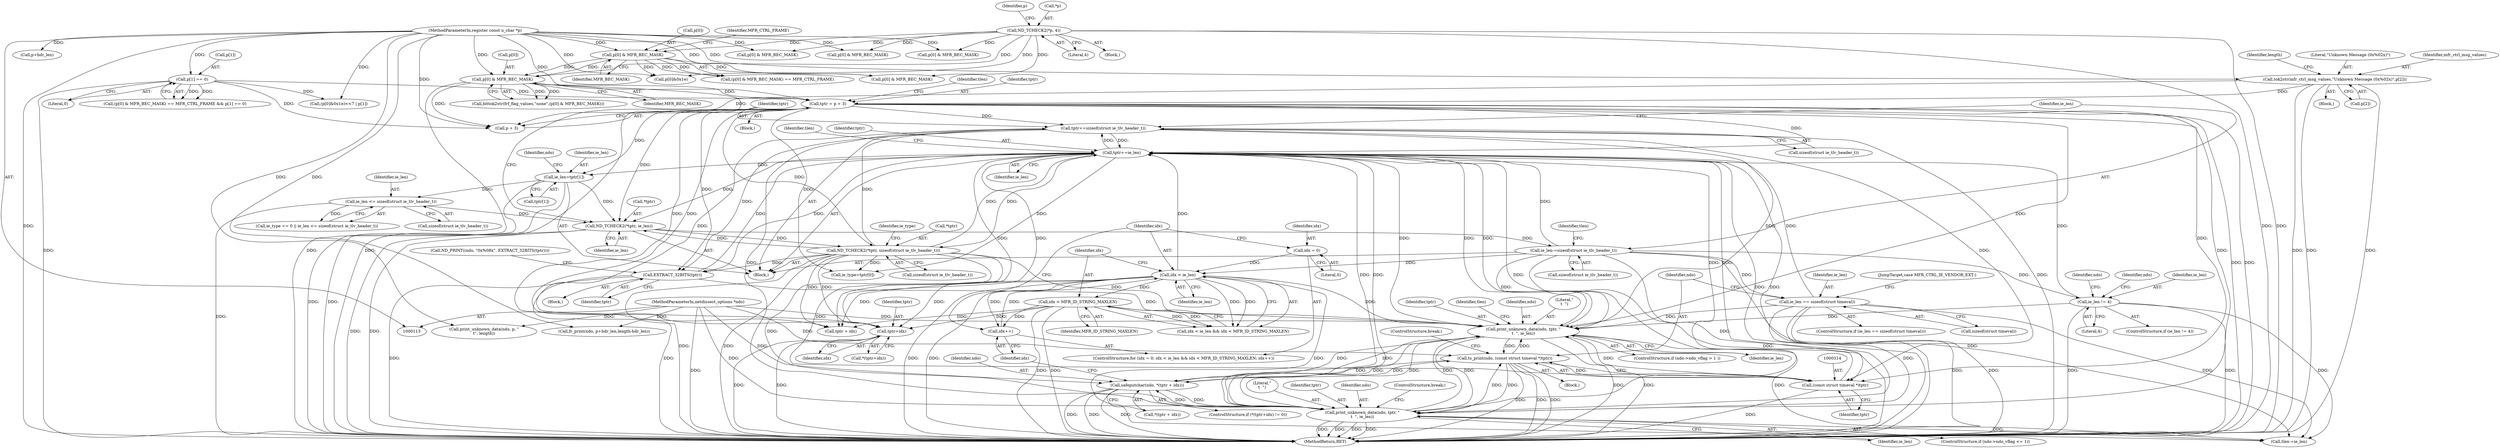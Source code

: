 digraph "0_tcpdump_aa3e54f594385ce7e1e319b0c84999e51192578b@pointer" {
"1000291" [label="(Call,tptr+idx)"];
"1000238" [label="(Call,tptr+=sizeof(struct ie_tlv_header_t))"];
"1000346" [label="(Call,tptr+=ie_len)"];
"1000306" [label="(Call,ie_len == sizeof(struct timeval))"];
"1000242" [label="(Call,ie_len-=sizeof(struct ie_tlv_header_t))"];
"1000234" [label="(Call,ND_TCHECK2(*tptr, ie_len))"];
"1000195" [label="(Call,ND_TCHECK2(*tptr, sizeof(struct ie_tlv_header_t)))"];
"1000169" [label="(Call,tptr = p + 3)"];
"1000141" [label="(Call,p[1] == 0)"];
"1000115" [label="(MethodParameterIn,register const u_char *p)"];
"1000156" [label="(Call,p[0] & MFR_BEC_MASK)"];
"1000128" [label="(Call,ND_TCHECK2(*p, 4))"];
"1000135" [label="(Call,p[0] & MFR_BEC_MASK)"];
"1000162" [label="(Call,tok2str(mfr_ctrl_msg_values,\"Unknown Message (0x%02x)\",p[2]))"];
"1000205" [label="(Call,ie_len=tptr[1])"];
"1000228" [label="(Call,ie_len <= sizeof(struct ie_tlv_header_t))"];
"1000279" [label="(Call,idx < ie_len)"];
"1000285" [label="(Call,idx++)"];
"1000282" [label="(Call,idx < MFR_ID_STRING_MAXLEN)"];
"1000275" [label="(Call,idx = 0)"];
"1000255" [label="(Call,ie_len != 4)"];
"1000338" [label="(Call,print_unknown_data(ndo, tptr, \"\n\t  \", ie_len))"];
"1000311" [label="(Call,ts_print(ndo, (const struct timeval *)tptr))"];
"1000295" [label="(Call,safeputchar(ndo, *(tptr + idx)))"];
"1000326" [label="(Call,print_unknown_data(ndo, tptr, \"\n\t  \", ie_len))"];
"1000114" [label="(MethodParameterIn,netdissect_options *ndo)"];
"1000313" [label="(Call,(const struct timeval *)tptr)"];
"1000269" [label="(Call,EXTRACT_32BITS(tptr))"];
"1000326" [label="(Call,print_unknown_data(ndo, tptr, \"\n\t  \", ie_len))"];
"1000274" [label="(ControlStructure,for (idx = 0; idx < ie_len && idx < MFR_ID_STRING_MAXLEN; idx++))"];
"1000391" [label="(Call,p[0] & MFR_BEC_MASK)"];
"1000117" [label="(Block,)"];
"1000401" [label="(Call,p+hdr_len)"];
"1000308" [label="(Call,sizeof(struct timeval))"];
"1000243" [label="(Identifier,ie_len)"];
"1000235" [label="(Call,*tptr)"];
"1000340" [label="(Identifier,tptr)"];
"1000114" [label="(MethodParameterIn,netdissect_options *ndo)"];
"1000288" [label="(ControlStructure,if (*(tptr+idx) != 0))"];
"1000298" [label="(Call,tptr + idx)"];
"1000295" [label="(Call,safeputchar(ndo, *(tptr + idx)))"];
"1000286" [label="(Identifier,idx)"];
"1000293" [label="(Identifier,idx)"];
"1000207" [label="(Call,tptr[1])"];
"1000230" [label="(Call,sizeof(struct ie_tlv_header_t))"];
"1000191" [label="(Identifier,tlen)"];
"1000254" [label="(ControlStructure,if (ie_len != 4))"];
"1000137" [label="(Identifier,p)"];
"1000131" [label="(Literal,4)"];
"1000128" [label="(Call,ND_TCHECK2(*p, 4))"];
"1000175" [label="(Identifier,tlen)"];
"1000161" [label="(Block,)"];
"1000313" [label="(Call,(const struct timeval *)tptr)"];
"1000134" [label="(Call,(p[0] & MFR_BEC_MASK) == MFR_CTRL_FRAME)"];
"1000330" [label="(Identifier,ie_len)"];
"1000139" [label="(Identifier,MFR_BEC_MASK)"];
"1000162" [label="(Call,tok2str(mfr_ctrl_msg_values,\"Unknown Message (0x%02x)\",p[2]))"];
"1000153" [label="(Call,bittok2str(frf_flag_values,\"none\",(p[0] & MFR_BEC_MASK)))"];
"1000290" [label="(Call,*(tptr+idx))"];
"1000285" [label="(Call,idx++)"];
"1000307" [label="(Identifier,ie_len)"];
"1000206" [label="(Identifier,ie_len)"];
"1000277" [label="(Literal,0)"];
"1000136" [label="(Call,p[0])"];
"1000297" [label="(Call,*(tptr + idx))"];
"1000266" [label="(Identifier,ndo)"];
"1000275" [label="(Call,idx = 0)"];
"1000212" [label="(Identifier,ndo)"];
"1000205" [label="(Call,ie_len=tptr[1])"];
"1000256" [label="(Identifier,ie_len)"];
"1000311" [label="(Call,ts_print(ndo, (const struct timeval *)tptr))"];
"1000255" [label="(Call,ie_len != 4)"];
"1000346" [label="(Call,tptr+=ie_len)"];
"1000200" [label="(Call,ie_type=tptr[0])"];
"1000165" [label="(Call,p[2])"];
"1000238" [label="(Call,tptr+=sizeof(struct ie_tlv_header_t))"];
"1000224" [label="(Call,ie_type == 0 || ie_len <= sizeof(struct ie_tlv_header_t))"];
"1000353" [label="(Call,(p[0]&0x1e)<<7 | p[1])"];
"1000344" [label="(Identifier,tlen)"];
"1000280" [label="(Identifier,idx)"];
"1000201" [label="(Identifier,ie_type)"];
"1000234" [label="(Call,ND_TCHECK2(*tptr, ie_len))"];
"1000329" [label="(Literal,\"\n\t  \")"];
"1000169" [label="(Call,tptr = p + 3)"];
"1000164" [label="(Literal,\"Unknown Message (0x%02x)\")"];
"1000160" [label="(Identifier,MFR_BEC_MASK)"];
"1000438" [label="(MethodReturn,RET)"];
"1000140" [label="(Identifier,MFR_CTRL_FRAME)"];
"1000292" [label="(Identifier,tptr)"];
"1000312" [label="(Identifier,ndo)"];
"1000142" [label="(Call,p[1])"];
"1000279" [label="(Call,idx < ie_len)"];
"1000355" [label="(Call,p[0]&0x1e)"];
"1000244" [label="(Call,sizeof(struct ie_tlv_header_t))"];
"1000332" [label="(ControlStructure,if (ndo->ndo_vflag > 1 ))"];
"1000315" [label="(Identifier,tptr)"];
"1000237" [label="(Identifier,ie_len)"];
"1000264" [label="(Call,ND_PRINT((ndo, \"0x%08x\", EXTRACT_32BITS(tptr))))"];
"1000115" [label="(MethodParameterIn,register const u_char *p)"];
"1000270" [label="(Identifier,tptr)"];
"1000240" [label="(Call,sizeof(struct ie_tlv_header_t))"];
"1000133" [label="(Call,(p[0] & MFR_BEC_MASK) == MFR_CTRL_FRAME && p[1] == 0)"];
"1000141" [label="(Call,p[1] == 0)"];
"1000276" [label="(Identifier,idx)"];
"1000328" [label="(Identifier,tptr)"];
"1000129" [label="(Call,*p)"];
"1000342" [label="(Identifier,ie_len)"];
"1000156" [label="(Call,p[0] & MFR_BEC_MASK)"];
"1000320" [label="(ControlStructure,if (ndo->ndo_vflag <= 1))"];
"1000419" [label="(Call,p[0] & MFR_BEC_MASK)"];
"1000257" [label="(Literal,4)"];
"1000198" [label="(Call,sizeof(struct ie_tlv_header_t))"];
"1000239" [label="(Identifier,tptr)"];
"1000310" [label="(Block,)"];
"1000348" [label="(Identifier,ie_len)"];
"1000195" [label="(Call,ND_TCHECK2(*tptr, sizeof(struct ie_tlv_header_t)))"];
"1000317" [label="(JumpTarget,case MFR_CTRL_IE_VENDOR_EXT:)"];
"1000296" [label="(Identifier,ndo)"];
"1000316" [label="(ControlStructure,break;)"];
"1000171" [label="(Call,p + 3)"];
"1000338" [label="(Call,print_unknown_data(ndo, tptr, \"\n\t  \", ie_len))"];
"1000146" [label="(Block,)"];
"1000399" [label="(Call,fr_print(ndo, p+hdr_len,length-hdr_len))"];
"1000305" [label="(ControlStructure,if (ie_len == sizeof(struct timeval)))"];
"1000327" [label="(Identifier,ndo)"];
"1000343" [label="(Call,tlen-=ie_len)"];
"1000247" [label="(Identifier,tlen)"];
"1000283" [label="(Identifier,idx)"];
"1000170" [label="(Identifier,tptr)"];
"1000145" [label="(Literal,0)"];
"1000291" [label="(Call,tptr+idx)"];
"1000163" [label="(Identifier,mfr_ctrl_msg_values)"];
"1000267" [label="(Block,)"];
"1000242" [label="(Call,ie_len-=sizeof(struct ie_tlv_header_t))"];
"1000347" [label="(Identifier,tptr)"];
"1000157" [label="(Call,p[0])"];
"1000278" [label="(Call,idx < ie_len && idx < MFR_ID_STRING_MAXLEN)"];
"1000194" [label="(Block,)"];
"1000196" [label="(Call,*tptr)"];
"1000284" [label="(Identifier,MFR_ID_STRING_MAXLEN)"];
"1000135" [label="(Call,p[0] & MFR_BEC_MASK)"];
"1000424" [label="(Call,print_unknown_data(ndo, p, \"\n\t\", length))"];
"1000168" [label="(Identifier,length)"];
"1000281" [label="(Identifier,ie_len)"];
"1000306" [label="(Call,ie_len == sizeof(struct timeval))"];
"1000269" [label="(Call,EXTRACT_32BITS(tptr))"];
"1000367" [label="(Call,p[0] & MFR_BEC_MASK)"];
"1000282" [label="(Call,idx < MFR_ID_STRING_MAXLEN)"];
"1000339" [label="(Identifier,ndo)"];
"1000228" [label="(Call,ie_len <= sizeof(struct ie_tlv_header_t))"];
"1000261" [label="(Identifier,ndo)"];
"1000341" [label="(Literal,\"\n\t  \")"];
"1000331" [label="(ControlStructure,break;)"];
"1000229" [label="(Identifier,ie_len)"];
"1000374" [label="(Call,p[0] & MFR_BEC_MASK)"];
"1000291" -> "1000290"  [label="AST: "];
"1000291" -> "1000293"  [label="CFG: "];
"1000292" -> "1000291"  [label="AST: "];
"1000293" -> "1000291"  [label="AST: "];
"1000290" -> "1000291"  [label="CFG: "];
"1000291" -> "1000438"  [label="DDG: "];
"1000291" -> "1000438"  [label="DDG: "];
"1000238" -> "1000291"  [label="DDG: "];
"1000346" -> "1000291"  [label="DDG: "];
"1000169" -> "1000291"  [label="DDG: "];
"1000195" -> "1000291"  [label="DDG: "];
"1000279" -> "1000291"  [label="DDG: "];
"1000282" -> "1000291"  [label="DDG: "];
"1000238" -> "1000194"  [label="AST: "];
"1000238" -> "1000240"  [label="CFG: "];
"1000239" -> "1000238"  [label="AST: "];
"1000240" -> "1000238"  [label="AST: "];
"1000243" -> "1000238"  [label="CFG: "];
"1000238" -> "1000438"  [label="DDG: "];
"1000346" -> "1000238"  [label="DDG: "];
"1000169" -> "1000238"  [label="DDG: "];
"1000195" -> "1000238"  [label="DDG: "];
"1000238" -> "1000269"  [label="DDG: "];
"1000238" -> "1000313"  [label="DDG: "];
"1000238" -> "1000326"  [label="DDG: "];
"1000238" -> "1000338"  [label="DDG: "];
"1000238" -> "1000346"  [label="DDG: "];
"1000346" -> "1000194"  [label="AST: "];
"1000346" -> "1000348"  [label="CFG: "];
"1000347" -> "1000346"  [label="AST: "];
"1000348" -> "1000346"  [label="AST: "];
"1000191" -> "1000346"  [label="CFG: "];
"1000346" -> "1000438"  [label="DDG: "];
"1000346" -> "1000438"  [label="DDG: "];
"1000346" -> "1000195"  [label="DDG: "];
"1000346" -> "1000200"  [label="DDG: "];
"1000346" -> "1000205"  [label="DDG: "];
"1000346" -> "1000234"  [label="DDG: "];
"1000346" -> "1000269"  [label="DDG: "];
"1000346" -> "1000298"  [label="DDG: "];
"1000346" -> "1000313"  [label="DDG: "];
"1000346" -> "1000326"  [label="DDG: "];
"1000346" -> "1000338"  [label="DDG: "];
"1000306" -> "1000346"  [label="DDG: "];
"1000279" -> "1000346"  [label="DDG: "];
"1000255" -> "1000346"  [label="DDG: "];
"1000242" -> "1000346"  [label="DDG: "];
"1000338" -> "1000346"  [label="DDG: "];
"1000338" -> "1000346"  [label="DDG: "];
"1000326" -> "1000346"  [label="DDG: "];
"1000326" -> "1000346"  [label="DDG: "];
"1000269" -> "1000346"  [label="DDG: "];
"1000313" -> "1000346"  [label="DDG: "];
"1000169" -> "1000346"  [label="DDG: "];
"1000195" -> "1000346"  [label="DDG: "];
"1000306" -> "1000305"  [label="AST: "];
"1000306" -> "1000308"  [label="CFG: "];
"1000307" -> "1000306"  [label="AST: "];
"1000308" -> "1000306"  [label="AST: "];
"1000312" -> "1000306"  [label="CFG: "];
"1000317" -> "1000306"  [label="CFG: "];
"1000306" -> "1000438"  [label="DDG: "];
"1000306" -> "1000438"  [label="DDG: "];
"1000242" -> "1000306"  [label="DDG: "];
"1000306" -> "1000326"  [label="DDG: "];
"1000306" -> "1000338"  [label="DDG: "];
"1000306" -> "1000343"  [label="DDG: "];
"1000242" -> "1000194"  [label="AST: "];
"1000242" -> "1000244"  [label="CFG: "];
"1000243" -> "1000242"  [label="AST: "];
"1000244" -> "1000242"  [label="AST: "];
"1000247" -> "1000242"  [label="CFG: "];
"1000242" -> "1000438"  [label="DDG: "];
"1000234" -> "1000242"  [label="DDG: "];
"1000242" -> "1000255"  [label="DDG: "];
"1000242" -> "1000279"  [label="DDG: "];
"1000242" -> "1000326"  [label="DDG: "];
"1000242" -> "1000338"  [label="DDG: "];
"1000242" -> "1000343"  [label="DDG: "];
"1000234" -> "1000194"  [label="AST: "];
"1000234" -> "1000237"  [label="CFG: "];
"1000235" -> "1000234"  [label="AST: "];
"1000237" -> "1000234"  [label="AST: "];
"1000239" -> "1000234"  [label="CFG: "];
"1000234" -> "1000438"  [label="DDG: "];
"1000234" -> "1000438"  [label="DDG: "];
"1000234" -> "1000195"  [label="DDG: "];
"1000195" -> "1000234"  [label="DDG: "];
"1000169" -> "1000234"  [label="DDG: "];
"1000205" -> "1000234"  [label="DDG: "];
"1000228" -> "1000234"  [label="DDG: "];
"1000195" -> "1000194"  [label="AST: "];
"1000195" -> "1000198"  [label="CFG: "];
"1000196" -> "1000195"  [label="AST: "];
"1000198" -> "1000195"  [label="AST: "];
"1000201" -> "1000195"  [label="CFG: "];
"1000195" -> "1000438"  [label="DDG: "];
"1000195" -> "1000438"  [label="DDG: "];
"1000169" -> "1000195"  [label="DDG: "];
"1000195" -> "1000200"  [label="DDG: "];
"1000195" -> "1000269"  [label="DDG: "];
"1000195" -> "1000298"  [label="DDG: "];
"1000195" -> "1000313"  [label="DDG: "];
"1000195" -> "1000326"  [label="DDG: "];
"1000195" -> "1000338"  [label="DDG: "];
"1000169" -> "1000146"  [label="AST: "];
"1000169" -> "1000171"  [label="CFG: "];
"1000170" -> "1000169"  [label="AST: "];
"1000171" -> "1000169"  [label="AST: "];
"1000175" -> "1000169"  [label="CFG: "];
"1000169" -> "1000438"  [label="DDG: "];
"1000169" -> "1000438"  [label="DDG: "];
"1000141" -> "1000169"  [label="DDG: "];
"1000156" -> "1000169"  [label="DDG: "];
"1000162" -> "1000169"  [label="DDG: "];
"1000115" -> "1000169"  [label="DDG: "];
"1000169" -> "1000200"  [label="DDG: "];
"1000169" -> "1000205"  [label="DDG: "];
"1000169" -> "1000269"  [label="DDG: "];
"1000169" -> "1000298"  [label="DDG: "];
"1000169" -> "1000313"  [label="DDG: "];
"1000169" -> "1000326"  [label="DDG: "];
"1000169" -> "1000338"  [label="DDG: "];
"1000141" -> "1000133"  [label="AST: "];
"1000141" -> "1000145"  [label="CFG: "];
"1000142" -> "1000141"  [label="AST: "];
"1000145" -> "1000141"  [label="AST: "];
"1000133" -> "1000141"  [label="CFG: "];
"1000141" -> "1000438"  [label="DDG: "];
"1000141" -> "1000133"  [label="DDG: "];
"1000141" -> "1000133"  [label="DDG: "];
"1000115" -> "1000141"  [label="DDG: "];
"1000141" -> "1000171"  [label="DDG: "];
"1000141" -> "1000353"  [label="DDG: "];
"1000115" -> "1000113"  [label="AST: "];
"1000115" -> "1000438"  [label="DDG: "];
"1000115" -> "1000135"  [label="DDG: "];
"1000115" -> "1000156"  [label="DDG: "];
"1000115" -> "1000162"  [label="DDG: "];
"1000115" -> "1000171"  [label="DDG: "];
"1000115" -> "1000355"  [label="DDG: "];
"1000115" -> "1000353"  [label="DDG: "];
"1000115" -> "1000367"  [label="DDG: "];
"1000115" -> "1000374"  [label="DDG: "];
"1000115" -> "1000391"  [label="DDG: "];
"1000115" -> "1000399"  [label="DDG: "];
"1000115" -> "1000401"  [label="DDG: "];
"1000115" -> "1000419"  [label="DDG: "];
"1000115" -> "1000424"  [label="DDG: "];
"1000156" -> "1000153"  [label="AST: "];
"1000156" -> "1000160"  [label="CFG: "];
"1000157" -> "1000156"  [label="AST: "];
"1000160" -> "1000156"  [label="AST: "];
"1000153" -> "1000156"  [label="CFG: "];
"1000156" -> "1000438"  [label="DDG: "];
"1000156" -> "1000438"  [label="DDG: "];
"1000156" -> "1000153"  [label="DDG: "];
"1000156" -> "1000153"  [label="DDG: "];
"1000128" -> "1000156"  [label="DDG: "];
"1000135" -> "1000156"  [label="DDG: "];
"1000135" -> "1000156"  [label="DDG: "];
"1000156" -> "1000171"  [label="DDG: "];
"1000128" -> "1000117"  [label="AST: "];
"1000128" -> "1000131"  [label="CFG: "];
"1000129" -> "1000128"  [label="AST: "];
"1000131" -> "1000128"  [label="AST: "];
"1000137" -> "1000128"  [label="CFG: "];
"1000128" -> "1000438"  [label="DDG: "];
"1000128" -> "1000438"  [label="DDG: "];
"1000128" -> "1000135"  [label="DDG: "];
"1000128" -> "1000355"  [label="DDG: "];
"1000128" -> "1000367"  [label="DDG: "];
"1000128" -> "1000374"  [label="DDG: "];
"1000128" -> "1000391"  [label="DDG: "];
"1000128" -> "1000419"  [label="DDG: "];
"1000135" -> "1000134"  [label="AST: "];
"1000135" -> "1000139"  [label="CFG: "];
"1000136" -> "1000135"  [label="AST: "];
"1000139" -> "1000135"  [label="AST: "];
"1000140" -> "1000135"  [label="CFG: "];
"1000135" -> "1000134"  [label="DDG: "];
"1000135" -> "1000134"  [label="DDG: "];
"1000135" -> "1000355"  [label="DDG: "];
"1000135" -> "1000367"  [label="DDG: "];
"1000162" -> "1000161"  [label="AST: "];
"1000162" -> "1000165"  [label="CFG: "];
"1000163" -> "1000162"  [label="AST: "];
"1000164" -> "1000162"  [label="AST: "];
"1000165" -> "1000162"  [label="AST: "];
"1000168" -> "1000162"  [label="CFG: "];
"1000162" -> "1000438"  [label="DDG: "];
"1000162" -> "1000438"  [label="DDG: "];
"1000162" -> "1000438"  [label="DDG: "];
"1000162" -> "1000171"  [label="DDG: "];
"1000205" -> "1000194"  [label="AST: "];
"1000205" -> "1000207"  [label="CFG: "];
"1000206" -> "1000205"  [label="AST: "];
"1000207" -> "1000205"  [label="AST: "];
"1000212" -> "1000205"  [label="CFG: "];
"1000205" -> "1000438"  [label="DDG: "];
"1000205" -> "1000438"  [label="DDG: "];
"1000205" -> "1000228"  [label="DDG: "];
"1000228" -> "1000224"  [label="AST: "];
"1000228" -> "1000230"  [label="CFG: "];
"1000229" -> "1000228"  [label="AST: "];
"1000230" -> "1000228"  [label="AST: "];
"1000224" -> "1000228"  [label="CFG: "];
"1000228" -> "1000438"  [label="DDG: "];
"1000228" -> "1000224"  [label="DDG: "];
"1000279" -> "1000278"  [label="AST: "];
"1000279" -> "1000281"  [label="CFG: "];
"1000280" -> "1000279"  [label="AST: "];
"1000281" -> "1000279"  [label="AST: "];
"1000283" -> "1000279"  [label="CFG: "];
"1000278" -> "1000279"  [label="CFG: "];
"1000279" -> "1000438"  [label="DDG: "];
"1000279" -> "1000438"  [label="DDG: "];
"1000279" -> "1000278"  [label="DDG: "];
"1000279" -> "1000278"  [label="DDG: "];
"1000285" -> "1000279"  [label="DDG: "];
"1000275" -> "1000279"  [label="DDG: "];
"1000279" -> "1000282"  [label="DDG: "];
"1000279" -> "1000285"  [label="DDG: "];
"1000279" -> "1000298"  [label="DDG: "];
"1000279" -> "1000338"  [label="DDG: "];
"1000279" -> "1000343"  [label="DDG: "];
"1000285" -> "1000274"  [label="AST: "];
"1000285" -> "1000286"  [label="CFG: "];
"1000286" -> "1000285"  [label="AST: "];
"1000280" -> "1000285"  [label="CFG: "];
"1000282" -> "1000285"  [label="DDG: "];
"1000282" -> "1000278"  [label="AST: "];
"1000282" -> "1000284"  [label="CFG: "];
"1000283" -> "1000282"  [label="AST: "];
"1000284" -> "1000282"  [label="AST: "];
"1000278" -> "1000282"  [label="CFG: "];
"1000282" -> "1000438"  [label="DDG: "];
"1000282" -> "1000438"  [label="DDG: "];
"1000282" -> "1000278"  [label="DDG: "];
"1000282" -> "1000278"  [label="DDG: "];
"1000282" -> "1000298"  [label="DDG: "];
"1000275" -> "1000274"  [label="AST: "];
"1000275" -> "1000277"  [label="CFG: "];
"1000276" -> "1000275"  [label="AST: "];
"1000277" -> "1000275"  [label="AST: "];
"1000280" -> "1000275"  [label="CFG: "];
"1000255" -> "1000254"  [label="AST: "];
"1000255" -> "1000257"  [label="CFG: "];
"1000256" -> "1000255"  [label="AST: "];
"1000257" -> "1000255"  [label="AST: "];
"1000261" -> "1000255"  [label="CFG: "];
"1000266" -> "1000255"  [label="CFG: "];
"1000255" -> "1000438"  [label="DDG: "];
"1000255" -> "1000438"  [label="DDG: "];
"1000255" -> "1000338"  [label="DDG: "];
"1000255" -> "1000343"  [label="DDG: "];
"1000338" -> "1000332"  [label="AST: "];
"1000338" -> "1000342"  [label="CFG: "];
"1000339" -> "1000338"  [label="AST: "];
"1000340" -> "1000338"  [label="AST: "];
"1000341" -> "1000338"  [label="AST: "];
"1000342" -> "1000338"  [label="AST: "];
"1000344" -> "1000338"  [label="CFG: "];
"1000338" -> "1000438"  [label="DDG: "];
"1000338" -> "1000438"  [label="DDG: "];
"1000338" -> "1000295"  [label="DDG: "];
"1000338" -> "1000311"  [label="DDG: "];
"1000338" -> "1000326"  [label="DDG: "];
"1000311" -> "1000338"  [label="DDG: "];
"1000295" -> "1000338"  [label="DDG: "];
"1000326" -> "1000338"  [label="DDG: "];
"1000326" -> "1000338"  [label="DDG: "];
"1000326" -> "1000338"  [label="DDG: "];
"1000114" -> "1000338"  [label="DDG: "];
"1000269" -> "1000338"  [label="DDG: "];
"1000313" -> "1000338"  [label="DDG: "];
"1000338" -> "1000343"  [label="DDG: "];
"1000311" -> "1000310"  [label="AST: "];
"1000311" -> "1000313"  [label="CFG: "];
"1000312" -> "1000311"  [label="AST: "];
"1000313" -> "1000311"  [label="AST: "];
"1000316" -> "1000311"  [label="CFG: "];
"1000311" -> "1000438"  [label="DDG: "];
"1000311" -> "1000438"  [label="DDG: "];
"1000311" -> "1000438"  [label="DDG: "];
"1000311" -> "1000295"  [label="DDG: "];
"1000295" -> "1000311"  [label="DDG: "];
"1000326" -> "1000311"  [label="DDG: "];
"1000114" -> "1000311"  [label="DDG: "];
"1000313" -> "1000311"  [label="DDG: "];
"1000311" -> "1000326"  [label="DDG: "];
"1000295" -> "1000288"  [label="AST: "];
"1000295" -> "1000297"  [label="CFG: "];
"1000296" -> "1000295"  [label="AST: "];
"1000297" -> "1000295"  [label="AST: "];
"1000286" -> "1000295"  [label="CFG: "];
"1000295" -> "1000438"  [label="DDG: "];
"1000295" -> "1000438"  [label="DDG: "];
"1000295" -> "1000438"  [label="DDG: "];
"1000326" -> "1000295"  [label="DDG: "];
"1000114" -> "1000295"  [label="DDG: "];
"1000295" -> "1000326"  [label="DDG: "];
"1000326" -> "1000320"  [label="AST: "];
"1000326" -> "1000330"  [label="CFG: "];
"1000327" -> "1000326"  [label="AST: "];
"1000328" -> "1000326"  [label="AST: "];
"1000329" -> "1000326"  [label="AST: "];
"1000330" -> "1000326"  [label="AST: "];
"1000331" -> "1000326"  [label="CFG: "];
"1000326" -> "1000438"  [label="DDG: "];
"1000326" -> "1000438"  [label="DDG: "];
"1000326" -> "1000438"  [label="DDG: "];
"1000326" -> "1000438"  [label="DDG: "];
"1000114" -> "1000326"  [label="DDG: "];
"1000326" -> "1000343"  [label="DDG: "];
"1000114" -> "1000113"  [label="AST: "];
"1000114" -> "1000438"  [label="DDG: "];
"1000114" -> "1000399"  [label="DDG: "];
"1000114" -> "1000424"  [label="DDG: "];
"1000313" -> "1000315"  [label="CFG: "];
"1000314" -> "1000313"  [label="AST: "];
"1000315" -> "1000313"  [label="AST: "];
"1000313" -> "1000438"  [label="DDG: "];
"1000269" -> "1000267"  [label="AST: "];
"1000269" -> "1000270"  [label="CFG: "];
"1000270" -> "1000269"  [label="AST: "];
"1000264" -> "1000269"  [label="CFG: "];
"1000269" -> "1000438"  [label="DDG: "];
"1000269" -> "1000438"  [label="DDG: "];
}
